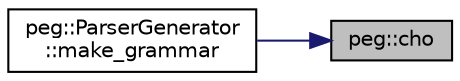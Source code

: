 digraph "peg::cho"
{
 // LATEX_PDF_SIZE
  edge [fontname="Helvetica",fontsize="10",labelfontname="Helvetica",labelfontsize="10"];
  node [fontname="Helvetica",fontsize="10",shape=record];
  rankdir="RL";
  Node1 [label="peg::cho",height=0.2,width=0.4,color="black", fillcolor="grey75", style="filled", fontcolor="black",tooltip=" "];
  Node1 -> Node2 [dir="back",color="midnightblue",fontsize="10",style="solid",fontname="Helvetica"];
  Node2 [label="peg::ParserGenerator\l::make_grammar",height=0.2,width=0.4,color="black", fillcolor="white", style="filled",URL="$classpeg_1_1ParserGenerator.html#a543f2d8a9a40794cb4b82321774792a0",tooltip=" "];
}
